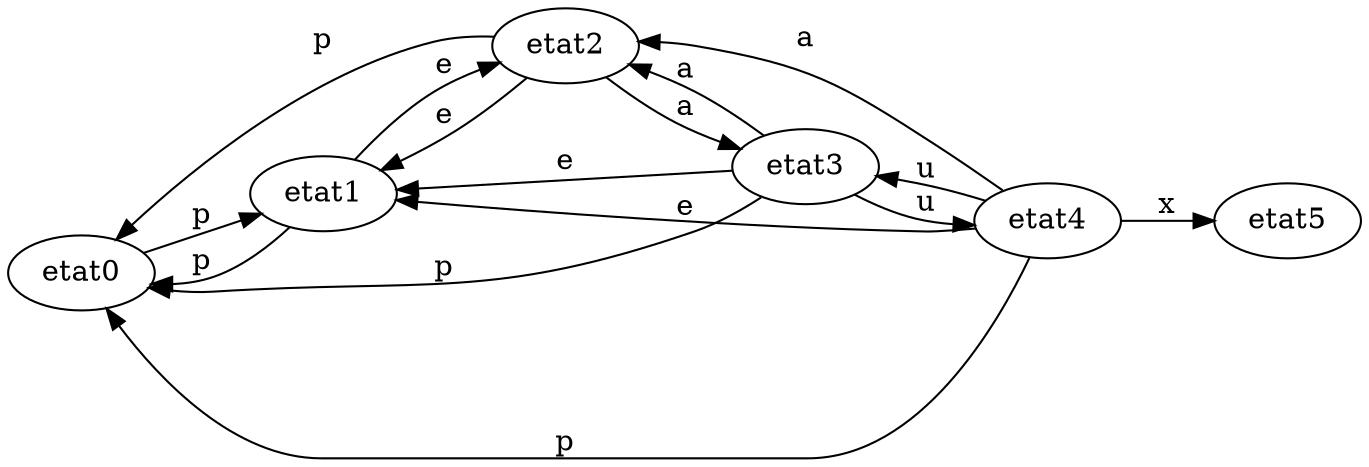 digraph g {
rankdir=LR;
etat0 -> etat1 [label=p];
etat1 -> etat0 [label=p];
etat1 -> etat2 [label=e];
etat2 -> etat3 [label=a];
etat2 -> etat1 [label=e];
etat2 -> etat0 [label=p];
etat3 -> etat0 [label=p];
etat3 -> etat1 [label=e];
etat3 -> etat2 [label=a];
etat3 -> etat4 [label=u];
etat4 -> etat0 [label=p];
etat4 -> etat1 [label=e];
etat4 -> etat2 [label=a];
etat4 -> etat3 [label=u];
etat4 -> etat5 [label=x];
}
